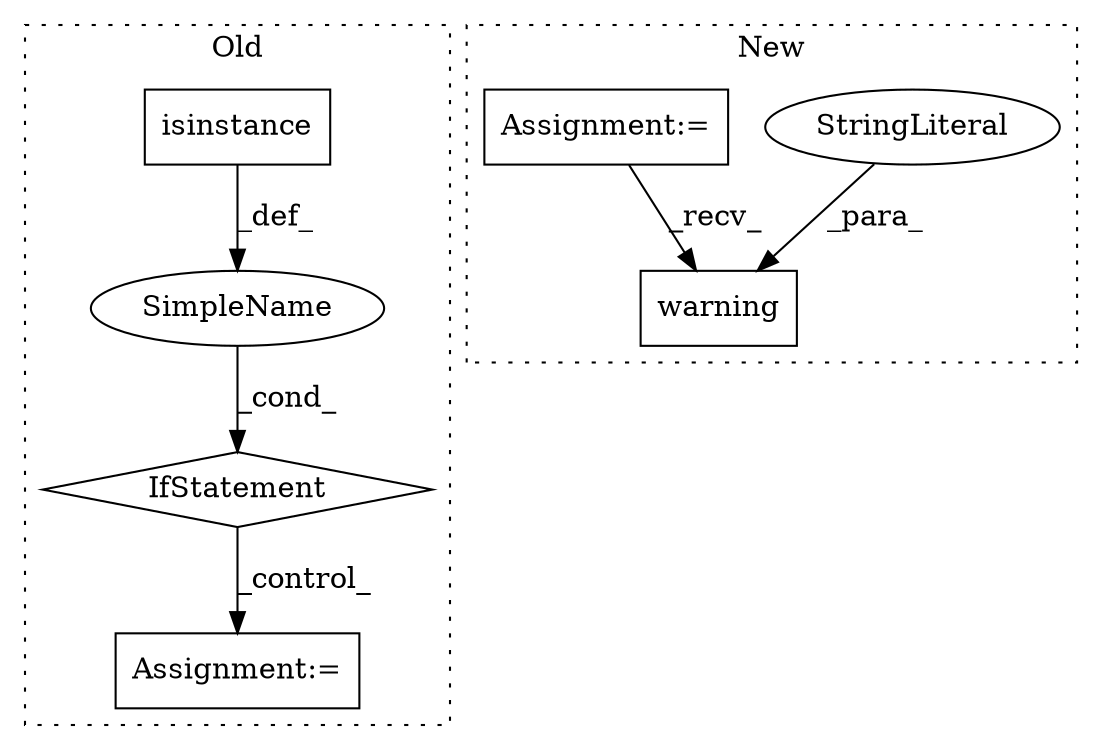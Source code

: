 digraph G {
subgraph cluster0 {
1 [label="isinstance" a="32" s="2649,2677" l="11,1" shape="box"];
3 [label="IfStatement" a="25" s="2645,2678" l="4,2" shape="diamond"];
4 [label="Assignment:=" a="7" s="2698" l="1" shape="box"];
5 [label="SimpleName" a="42" s="" l="" shape="ellipse"];
label = "Old";
style="dotted";
}
subgraph cluster1 {
2 [label="warning" a="32" s="5059,5136" l="8,1" shape="box"];
6 [label="StringLiteral" a="45" s="5067" l="69" shape="ellipse"];
7 [label="Assignment:=" a="7" s="5038" l="7" shape="box"];
label = "New";
style="dotted";
}
1 -> 5 [label="_def_"];
3 -> 4 [label="_control_"];
5 -> 3 [label="_cond_"];
6 -> 2 [label="_para_"];
7 -> 2 [label="_recv_"];
}